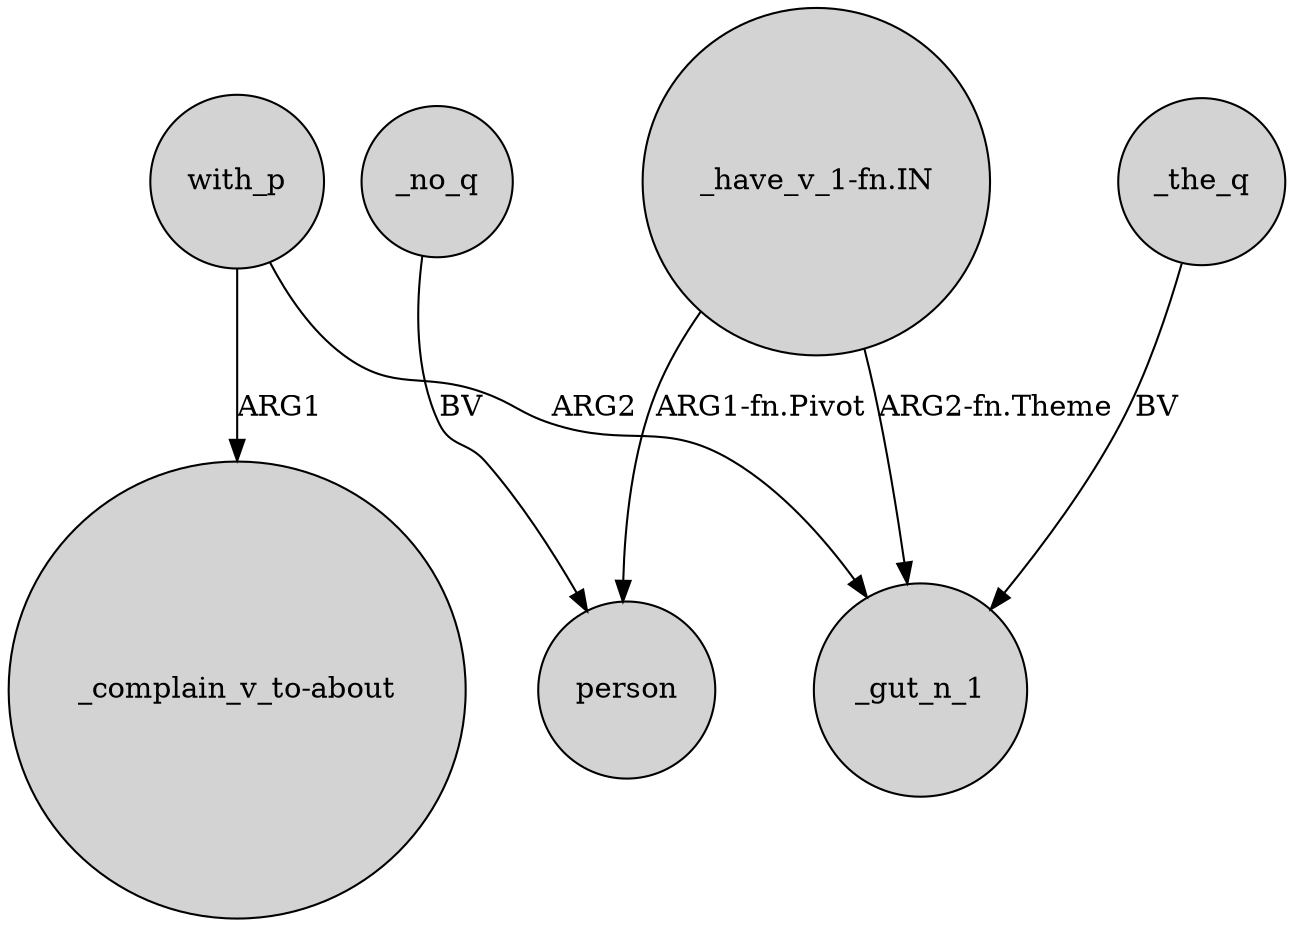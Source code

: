 digraph {
	node [shape=circle style=filled]
	"_have_v_1-fn.IN" -> _gut_n_1 [label="ARG2-fn.Theme"]
	"_have_v_1-fn.IN" -> person [label="ARG1-fn.Pivot"]
	with_p -> _gut_n_1 [label=ARG2]
	_the_q -> _gut_n_1 [label=BV]
	with_p -> "_complain_v_to-about" [label=ARG1]
	_no_q -> person [label=BV]
}
